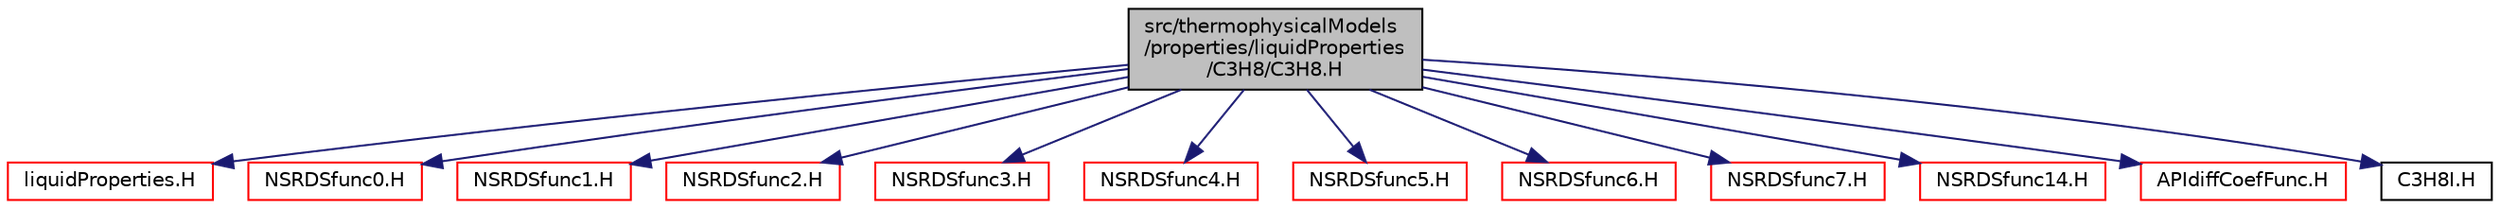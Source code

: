 digraph "src/thermophysicalModels/properties/liquidProperties/C3H8/C3H8.H"
{
  bgcolor="transparent";
  edge [fontname="Helvetica",fontsize="10",labelfontname="Helvetica",labelfontsize="10"];
  node [fontname="Helvetica",fontsize="10",shape=record];
  Node1 [label="src/thermophysicalModels\l/properties/liquidProperties\l/C3H8/C3H8.H",height=0.2,width=0.4,color="black", fillcolor="grey75", style="filled", fontcolor="black"];
  Node1 -> Node2 [color="midnightblue",fontsize="10",style="solid",fontname="Helvetica"];
  Node2 [label="liquidProperties.H",height=0.2,width=0.4,color="red",URL="$a10099.html"];
  Node1 -> Node3 [color="midnightblue",fontsize="10",style="solid",fontname="Helvetica"];
  Node3 [label="NSRDSfunc0.H",height=0.2,width=0.4,color="red",URL="$a10401.html"];
  Node1 -> Node4 [color="midnightblue",fontsize="10",style="solid",fontname="Helvetica"];
  Node4 [label="NSRDSfunc1.H",height=0.2,width=0.4,color="red",URL="$a10403.html"];
  Node1 -> Node5 [color="midnightblue",fontsize="10",style="solid",fontname="Helvetica"];
  Node5 [label="NSRDSfunc2.H",height=0.2,width=0.4,color="red",URL="$a10407.html"];
  Node1 -> Node6 [color="midnightblue",fontsize="10",style="solid",fontname="Helvetica"];
  Node6 [label="NSRDSfunc3.H",height=0.2,width=0.4,color="red",URL="$a10409.html"];
  Node1 -> Node7 [color="midnightblue",fontsize="10",style="solid",fontname="Helvetica"];
  Node7 [label="NSRDSfunc4.H",height=0.2,width=0.4,color="red",URL="$a10411.html"];
  Node1 -> Node8 [color="midnightblue",fontsize="10",style="solid",fontname="Helvetica"];
  Node8 [label="NSRDSfunc5.H",height=0.2,width=0.4,color="red",URL="$a10413.html"];
  Node1 -> Node9 [color="midnightblue",fontsize="10",style="solid",fontname="Helvetica"];
  Node9 [label="NSRDSfunc6.H",height=0.2,width=0.4,color="red",URL="$a10415.html"];
  Node1 -> Node10 [color="midnightblue",fontsize="10",style="solid",fontname="Helvetica"];
  Node10 [label="NSRDSfunc7.H",height=0.2,width=0.4,color="red",URL="$a10417.html"];
  Node1 -> Node11 [color="midnightblue",fontsize="10",style="solid",fontname="Helvetica"];
  Node11 [label="NSRDSfunc14.H",height=0.2,width=0.4,color="red",URL="$a10405.html"];
  Node1 -> Node12 [color="midnightblue",fontsize="10",style="solid",fontname="Helvetica"];
  Node12 [label="APIdiffCoefFunc.H",height=0.2,width=0.4,color="red",URL="$a10399.html"];
  Node1 -> Node13 [color="midnightblue",fontsize="10",style="solid",fontname="Helvetica"];
  Node13 [label="C3H8I.H",height=0.2,width=0.4,color="black",URL="$a10055.html"];
}

